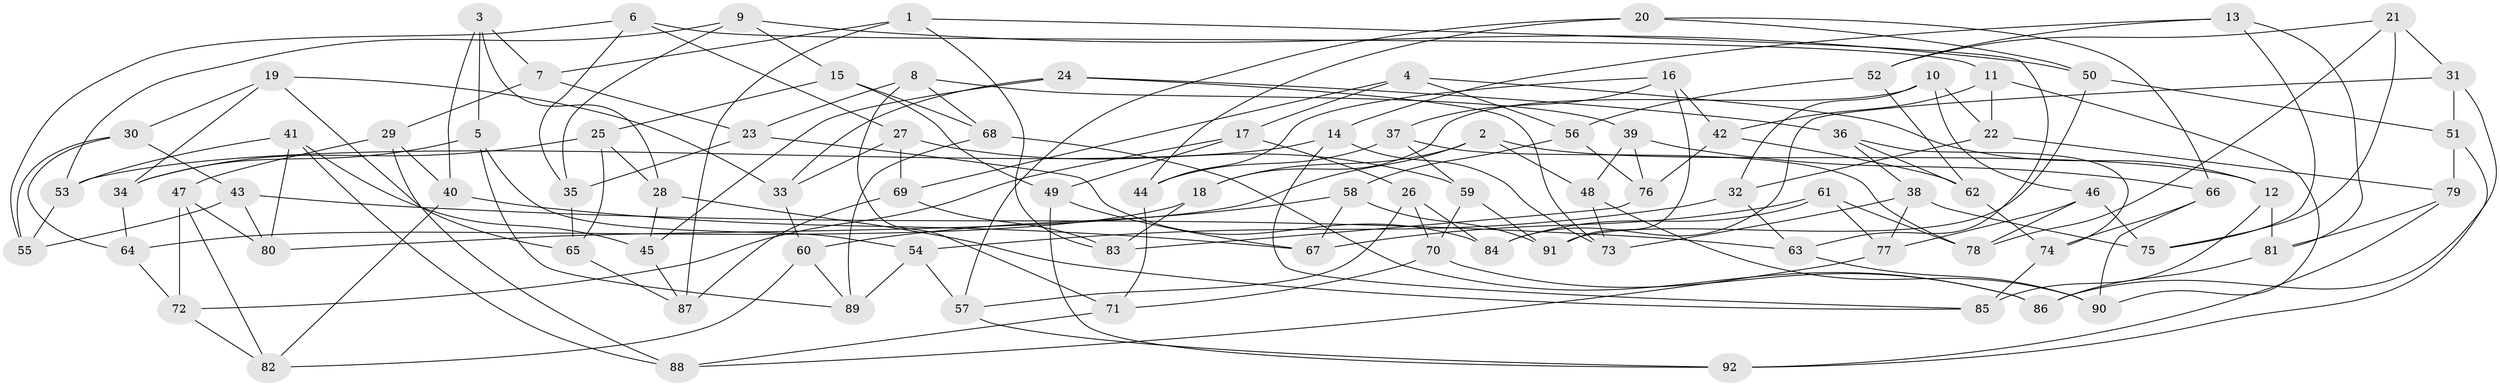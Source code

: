 // coarse degree distribution, {11: 0.017857142857142856, 4: 0.7321428571428571, 6: 0.017857142857142856, 9: 0.05357142857142857, 10: 0.05357142857142857, 5: 0.017857142857142856, 3: 0.08928571428571429, 8: 0.017857142857142856}
// Generated by graph-tools (version 1.1) at 2025/53/03/04/25 22:53:33]
// undirected, 92 vertices, 184 edges
graph export_dot {
  node [color=gray90,style=filled];
  1;
  2;
  3;
  4;
  5;
  6;
  7;
  8;
  9;
  10;
  11;
  12;
  13;
  14;
  15;
  16;
  17;
  18;
  19;
  20;
  21;
  22;
  23;
  24;
  25;
  26;
  27;
  28;
  29;
  30;
  31;
  32;
  33;
  34;
  35;
  36;
  37;
  38;
  39;
  40;
  41;
  42;
  43;
  44;
  45;
  46;
  47;
  48;
  49;
  50;
  51;
  52;
  53;
  54;
  55;
  56;
  57;
  58;
  59;
  60;
  61;
  62;
  63;
  64;
  65;
  66;
  67;
  68;
  69;
  70;
  71;
  72;
  73;
  74;
  75;
  76;
  77;
  78;
  79;
  80;
  81;
  82;
  83;
  84;
  85;
  86;
  87;
  88;
  89;
  90;
  91;
  92;
  1 -- 7;
  1 -- 63;
  1 -- 87;
  1 -- 83;
  2 -- 80;
  2 -- 12;
  2 -- 18;
  2 -- 48;
  3 -- 5;
  3 -- 28;
  3 -- 40;
  3 -- 7;
  4 -- 56;
  4 -- 17;
  4 -- 69;
  4 -- 12;
  5 -- 54;
  5 -- 89;
  5 -- 34;
  6 -- 35;
  6 -- 55;
  6 -- 27;
  6 -- 11;
  7 -- 29;
  7 -- 23;
  8 -- 68;
  8 -- 23;
  8 -- 39;
  8 -- 71;
  9 -- 53;
  9 -- 35;
  9 -- 50;
  9 -- 15;
  10 -- 18;
  10 -- 22;
  10 -- 32;
  10 -- 46;
  11 -- 42;
  11 -- 22;
  11 -- 90;
  12 -- 85;
  12 -- 81;
  13 -- 75;
  13 -- 14;
  13 -- 52;
  13 -- 81;
  14 -- 73;
  14 -- 85;
  14 -- 53;
  15 -- 25;
  15 -- 49;
  15 -- 68;
  16 -- 44;
  16 -- 42;
  16 -- 91;
  16 -- 37;
  17 -- 26;
  17 -- 49;
  17 -- 72;
  18 -- 83;
  18 -- 64;
  19 -- 30;
  19 -- 33;
  19 -- 34;
  19 -- 65;
  20 -- 66;
  20 -- 44;
  20 -- 50;
  20 -- 57;
  21 -- 78;
  21 -- 75;
  21 -- 52;
  21 -- 31;
  22 -- 79;
  22 -- 32;
  23 -- 84;
  23 -- 35;
  24 -- 45;
  24 -- 73;
  24 -- 36;
  24 -- 33;
  25 -- 28;
  25 -- 34;
  25 -- 65;
  26 -- 70;
  26 -- 57;
  26 -- 84;
  27 -- 33;
  27 -- 59;
  27 -- 69;
  28 -- 45;
  28 -- 85;
  29 -- 47;
  29 -- 88;
  29 -- 40;
  30 -- 55;
  30 -- 43;
  30 -- 64;
  31 -- 51;
  31 -- 86;
  31 -- 84;
  32 -- 63;
  32 -- 54;
  33 -- 60;
  34 -- 64;
  35 -- 65;
  36 -- 62;
  36 -- 74;
  36 -- 38;
  37 -- 44;
  37 -- 59;
  37 -- 78;
  38 -- 77;
  38 -- 75;
  38 -- 73;
  39 -- 76;
  39 -- 48;
  39 -- 66;
  40 -- 67;
  40 -- 82;
  41 -- 45;
  41 -- 53;
  41 -- 88;
  41 -- 80;
  42 -- 62;
  42 -- 76;
  43 -- 63;
  43 -- 80;
  43 -- 55;
  44 -- 71;
  45 -- 87;
  46 -- 75;
  46 -- 78;
  46 -- 77;
  47 -- 80;
  47 -- 72;
  47 -- 82;
  48 -- 73;
  48 -- 90;
  49 -- 92;
  49 -- 67;
  50 -- 91;
  50 -- 51;
  51 -- 92;
  51 -- 79;
  52 -- 62;
  52 -- 56;
  53 -- 55;
  54 -- 57;
  54 -- 89;
  56 -- 76;
  56 -- 58;
  57 -- 92;
  58 -- 67;
  58 -- 60;
  58 -- 91;
  59 -- 70;
  59 -- 91;
  60 -- 82;
  60 -- 89;
  61 -- 77;
  61 -- 78;
  61 -- 84;
  61 -- 67;
  62 -- 74;
  63 -- 90;
  64 -- 72;
  65 -- 87;
  66 -- 90;
  66 -- 74;
  68 -- 86;
  68 -- 89;
  69 -- 87;
  69 -- 83;
  70 -- 71;
  70 -- 86;
  71 -- 88;
  72 -- 82;
  74 -- 85;
  76 -- 83;
  77 -- 88;
  79 -- 92;
  79 -- 81;
  81 -- 86;
}
